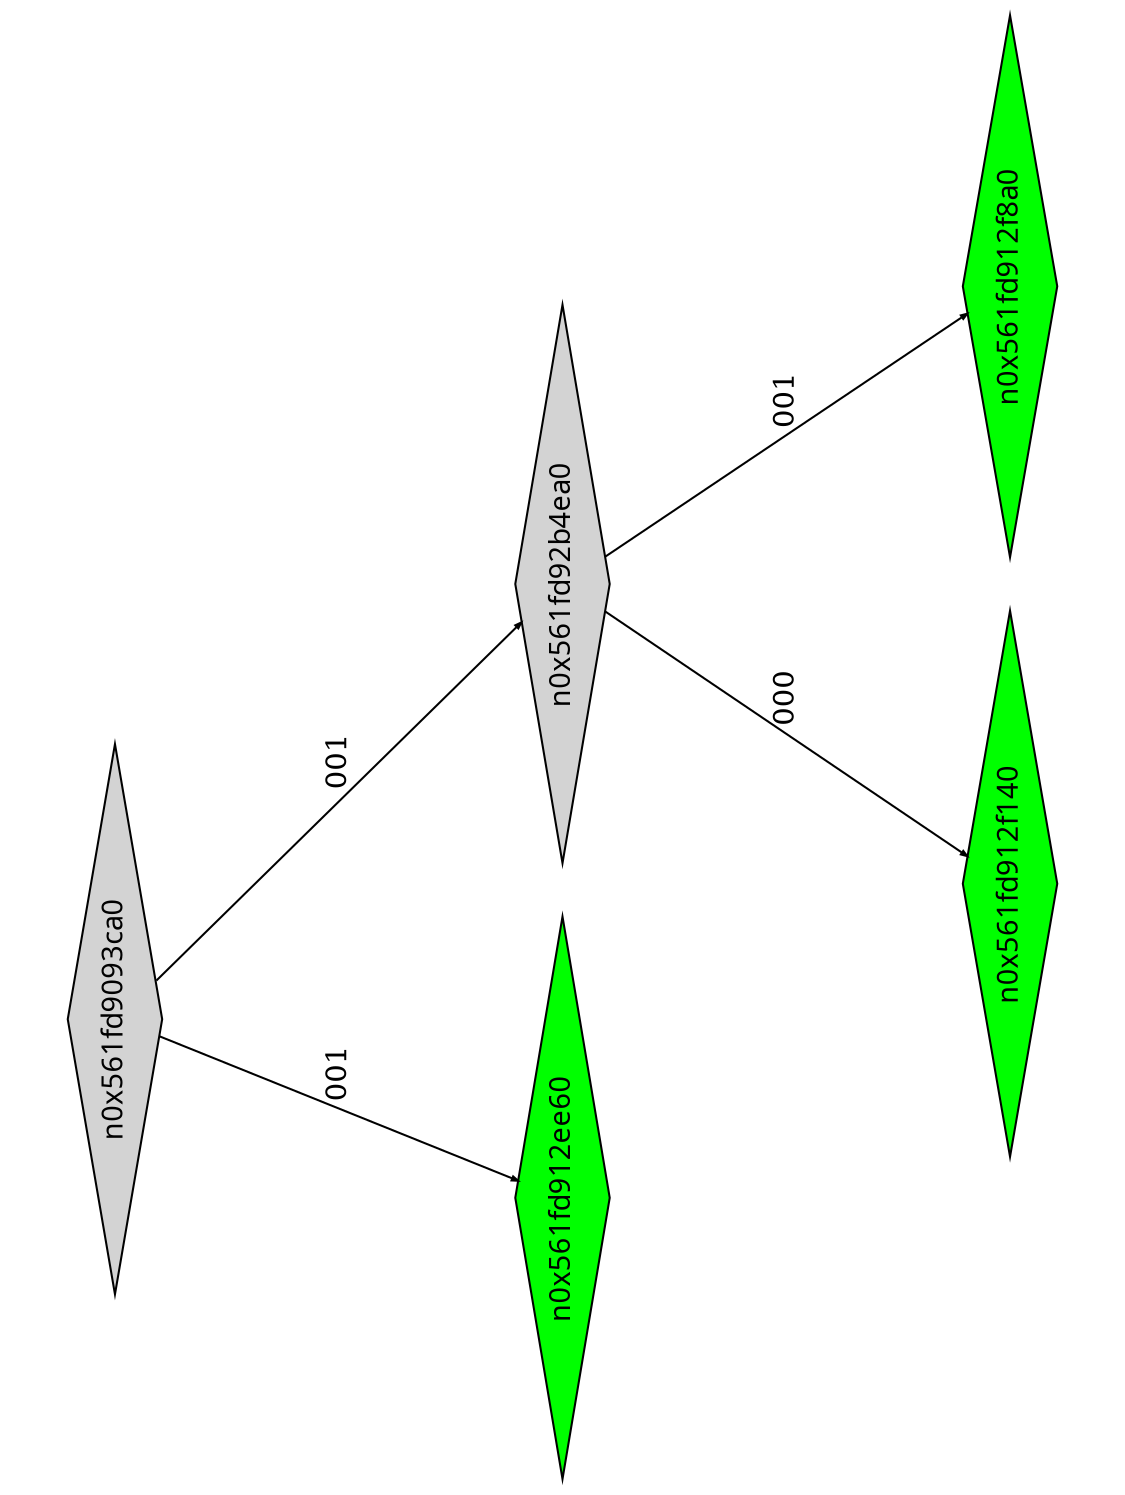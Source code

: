 digraph G {
	size="10,7.5";
	ratio=fill;
	rotate=90;
	center = "true";
	node [style="filled",width=.1,height=.1,fontname="Terminus"]
	edge [arrowsize=.3]
	n0x561fd9093ca0 [shape=diamond];
	n0x561fd9093ca0 -> n0x561fd912ee60 [label=001];
	n0x561fd9093ca0 -> n0x561fd92b4ea0 [label=001];
	n0x561fd92b4ea0 [shape=diamond];
	n0x561fd92b4ea0 -> n0x561fd912f140 [label=000];
	n0x561fd92b4ea0 -> n0x561fd912f8a0 [label=001];
	n0x561fd912f8a0 [shape=diamond,fillcolor=green];
	n0x561fd912f140 [shape=diamond,fillcolor=green];
	n0x561fd912ee60 [shape=diamond,fillcolor=green];
}
